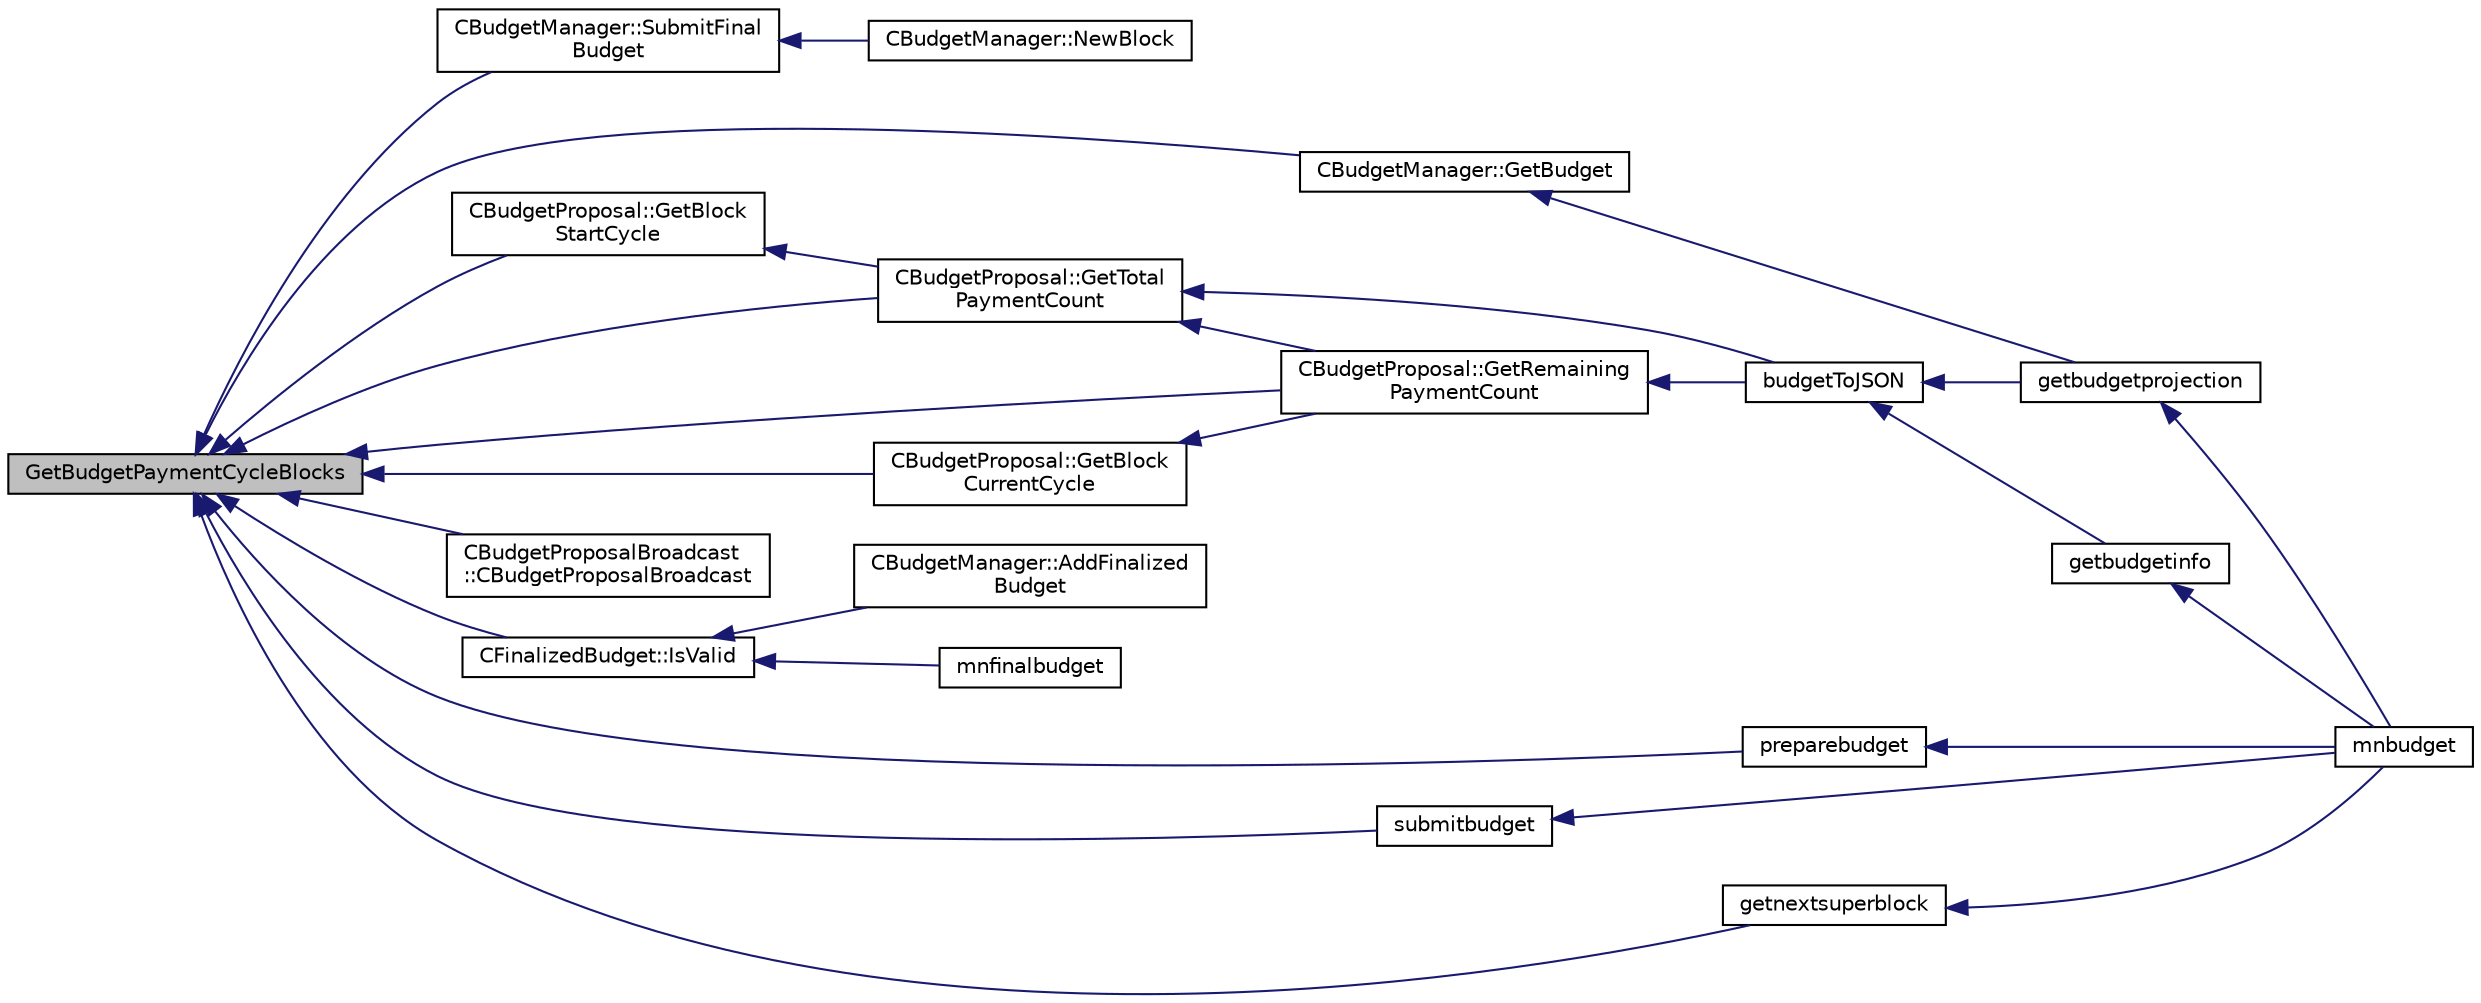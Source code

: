 digraph "GetBudgetPaymentCycleBlocks"
{
  edge [fontname="Helvetica",fontsize="10",labelfontname="Helvetica",labelfontsize="10"];
  node [fontname="Helvetica",fontsize="10",shape=record];
  rankdir="LR";
  Node11 [label="GetBudgetPaymentCycleBlocks",height=0.2,width=0.4,color="black", fillcolor="grey75", style="filled", fontcolor="black"];
  Node11 -> Node12 [dir="back",color="midnightblue",fontsize="10",style="solid",fontname="Helvetica"];
  Node12 [label="CBudgetManager::SubmitFinal\lBudget",height=0.2,width=0.4,color="black", fillcolor="white", style="filled",URL="$class_c_budget_manager.html#af60a5c7536d47606f0efdd475e5d171a"];
  Node12 -> Node13 [dir="back",color="midnightblue",fontsize="10",style="solid",fontname="Helvetica"];
  Node13 [label="CBudgetManager::NewBlock",height=0.2,width=0.4,color="black", fillcolor="white", style="filled",URL="$class_c_budget_manager.html#a9c62c8f18b6f101465415952349ce203"];
  Node11 -> Node14 [dir="back",color="midnightblue",fontsize="10",style="solid",fontname="Helvetica"];
  Node14 [label="CBudgetManager::GetBudget",height=0.2,width=0.4,color="black", fillcolor="white", style="filled",URL="$class_c_budget_manager.html#acba591312f675bd37692e69410ff5735"];
  Node14 -> Node15 [dir="back",color="midnightblue",fontsize="10",style="solid",fontname="Helvetica"];
  Node15 [label="getbudgetprojection",height=0.2,width=0.4,color="black", fillcolor="white", style="filled",URL="$rpcmasternode-budget_8cpp.html#a8e629a3c50d4496bdf961d2841754b27"];
  Node15 -> Node16 [dir="back",color="midnightblue",fontsize="10",style="solid",fontname="Helvetica"];
  Node16 [label="mnbudget",height=0.2,width=0.4,color="black", fillcolor="white", style="filled",URL="$rpcmasternode-budget_8cpp.html#aeabbf924be4d2ce4bedb28a394e1fc6b"];
  Node11 -> Node17 [dir="back",color="midnightblue",fontsize="10",style="solid",fontname="Helvetica"];
  Node17 [label="CBudgetProposal::GetBlock\lStartCycle",height=0.2,width=0.4,color="black", fillcolor="white", style="filled",URL="$class_c_budget_proposal.html#a66de6699a9cc9b084eecf014a168bab8"];
  Node17 -> Node18 [dir="back",color="midnightblue",fontsize="10",style="solid",fontname="Helvetica"];
  Node18 [label="CBudgetProposal::GetTotal\lPaymentCount",height=0.2,width=0.4,color="black", fillcolor="white", style="filled",URL="$class_c_budget_proposal.html#a54cc431d667a7dfa1e010d6ff17a40c4"];
  Node18 -> Node19 [dir="back",color="midnightblue",fontsize="10",style="solid",fontname="Helvetica"];
  Node19 [label="CBudgetProposal::GetRemaining\lPaymentCount",height=0.2,width=0.4,color="black", fillcolor="white", style="filled",URL="$class_c_budget_proposal.html#a1fef390cf24f7f110c375ab6e7d01f50"];
  Node19 -> Node20 [dir="back",color="midnightblue",fontsize="10",style="solid",fontname="Helvetica"];
  Node20 [label="budgetToJSON",height=0.2,width=0.4,color="black", fillcolor="white", style="filled",URL="$rpcmasternode-budget_8cpp.html#a936b80f9033a0a5e8d4fa1a2079da90c"];
  Node20 -> Node15 [dir="back",color="midnightblue",fontsize="10",style="solid",fontname="Helvetica"];
  Node20 -> Node21 [dir="back",color="midnightblue",fontsize="10",style="solid",fontname="Helvetica"];
  Node21 [label="getbudgetinfo",height=0.2,width=0.4,color="black", fillcolor="white", style="filled",URL="$rpcmasternode-budget_8cpp.html#a34b837ac4cb076a8e2e76483391f1238"];
  Node21 -> Node16 [dir="back",color="midnightblue",fontsize="10",style="solid",fontname="Helvetica"];
  Node18 -> Node20 [dir="back",color="midnightblue",fontsize="10",style="solid",fontname="Helvetica"];
  Node11 -> Node22 [dir="back",color="midnightblue",fontsize="10",style="solid",fontname="Helvetica"];
  Node22 [label="CBudgetProposal::GetBlock\lCurrentCycle",height=0.2,width=0.4,color="black", fillcolor="white", style="filled",URL="$class_c_budget_proposal.html#a33ad377cb08046ac197041fb6a06df6e"];
  Node22 -> Node19 [dir="back",color="midnightblue",fontsize="10",style="solid",fontname="Helvetica"];
  Node11 -> Node18 [dir="back",color="midnightblue",fontsize="10",style="solid",fontname="Helvetica"];
  Node11 -> Node19 [dir="back",color="midnightblue",fontsize="10",style="solid",fontname="Helvetica"];
  Node11 -> Node23 [dir="back",color="midnightblue",fontsize="10",style="solid",fontname="Helvetica"];
  Node23 [label="CBudgetProposalBroadcast\l::CBudgetProposalBroadcast",height=0.2,width=0.4,color="black", fillcolor="white", style="filled",URL="$class_c_budget_proposal_broadcast.html#ab730123d69f4481b88af666914c2da98"];
  Node11 -> Node24 [dir="back",color="midnightblue",fontsize="10",style="solid",fontname="Helvetica"];
  Node24 [label="CFinalizedBudget::IsValid",height=0.2,width=0.4,color="black", fillcolor="white", style="filled",URL="$class_c_finalized_budget.html#ae91a3b63f88979a2cf5252b91b9f339d"];
  Node24 -> Node25 [dir="back",color="midnightblue",fontsize="10",style="solid",fontname="Helvetica"];
  Node25 [label="CBudgetManager::AddFinalized\lBudget",height=0.2,width=0.4,color="black", fillcolor="white", style="filled",URL="$class_c_budget_manager.html#a3639ad9a2b26e5d7611f55bbb79723d7"];
  Node24 -> Node26 [dir="back",color="midnightblue",fontsize="10",style="solid",fontname="Helvetica"];
  Node26 [label="mnfinalbudget",height=0.2,width=0.4,color="black", fillcolor="white", style="filled",URL="$rpcmasternode-budget_8cpp.html#a9377cde49f5b62904aafb46d7d3c5e7c"];
  Node11 -> Node27 [dir="back",color="midnightblue",fontsize="10",style="solid",fontname="Helvetica"];
  Node27 [label="preparebudget",height=0.2,width=0.4,color="black", fillcolor="white", style="filled",URL="$rpcmasternode-budget_8cpp.html#a8c07f1b00f74d9d2227428a552679b8c"];
  Node27 -> Node16 [dir="back",color="midnightblue",fontsize="10",style="solid",fontname="Helvetica"];
  Node11 -> Node28 [dir="back",color="midnightblue",fontsize="10",style="solid",fontname="Helvetica"];
  Node28 [label="submitbudget",height=0.2,width=0.4,color="black", fillcolor="white", style="filled",URL="$rpcmasternode-budget_8cpp.html#a7567b2accf3b6fd9ae5a98b9e6506e9e"];
  Node28 -> Node16 [dir="back",color="midnightblue",fontsize="10",style="solid",fontname="Helvetica"];
  Node11 -> Node29 [dir="back",color="midnightblue",fontsize="10",style="solid",fontname="Helvetica"];
  Node29 [label="getnextsuperblock",height=0.2,width=0.4,color="black", fillcolor="white", style="filled",URL="$rpcmasternode-budget_8cpp.html#a1e0e5b37f1fd8bb8cc9c53bb700f0ed9"];
  Node29 -> Node16 [dir="back",color="midnightblue",fontsize="10",style="solid",fontname="Helvetica"];
}
